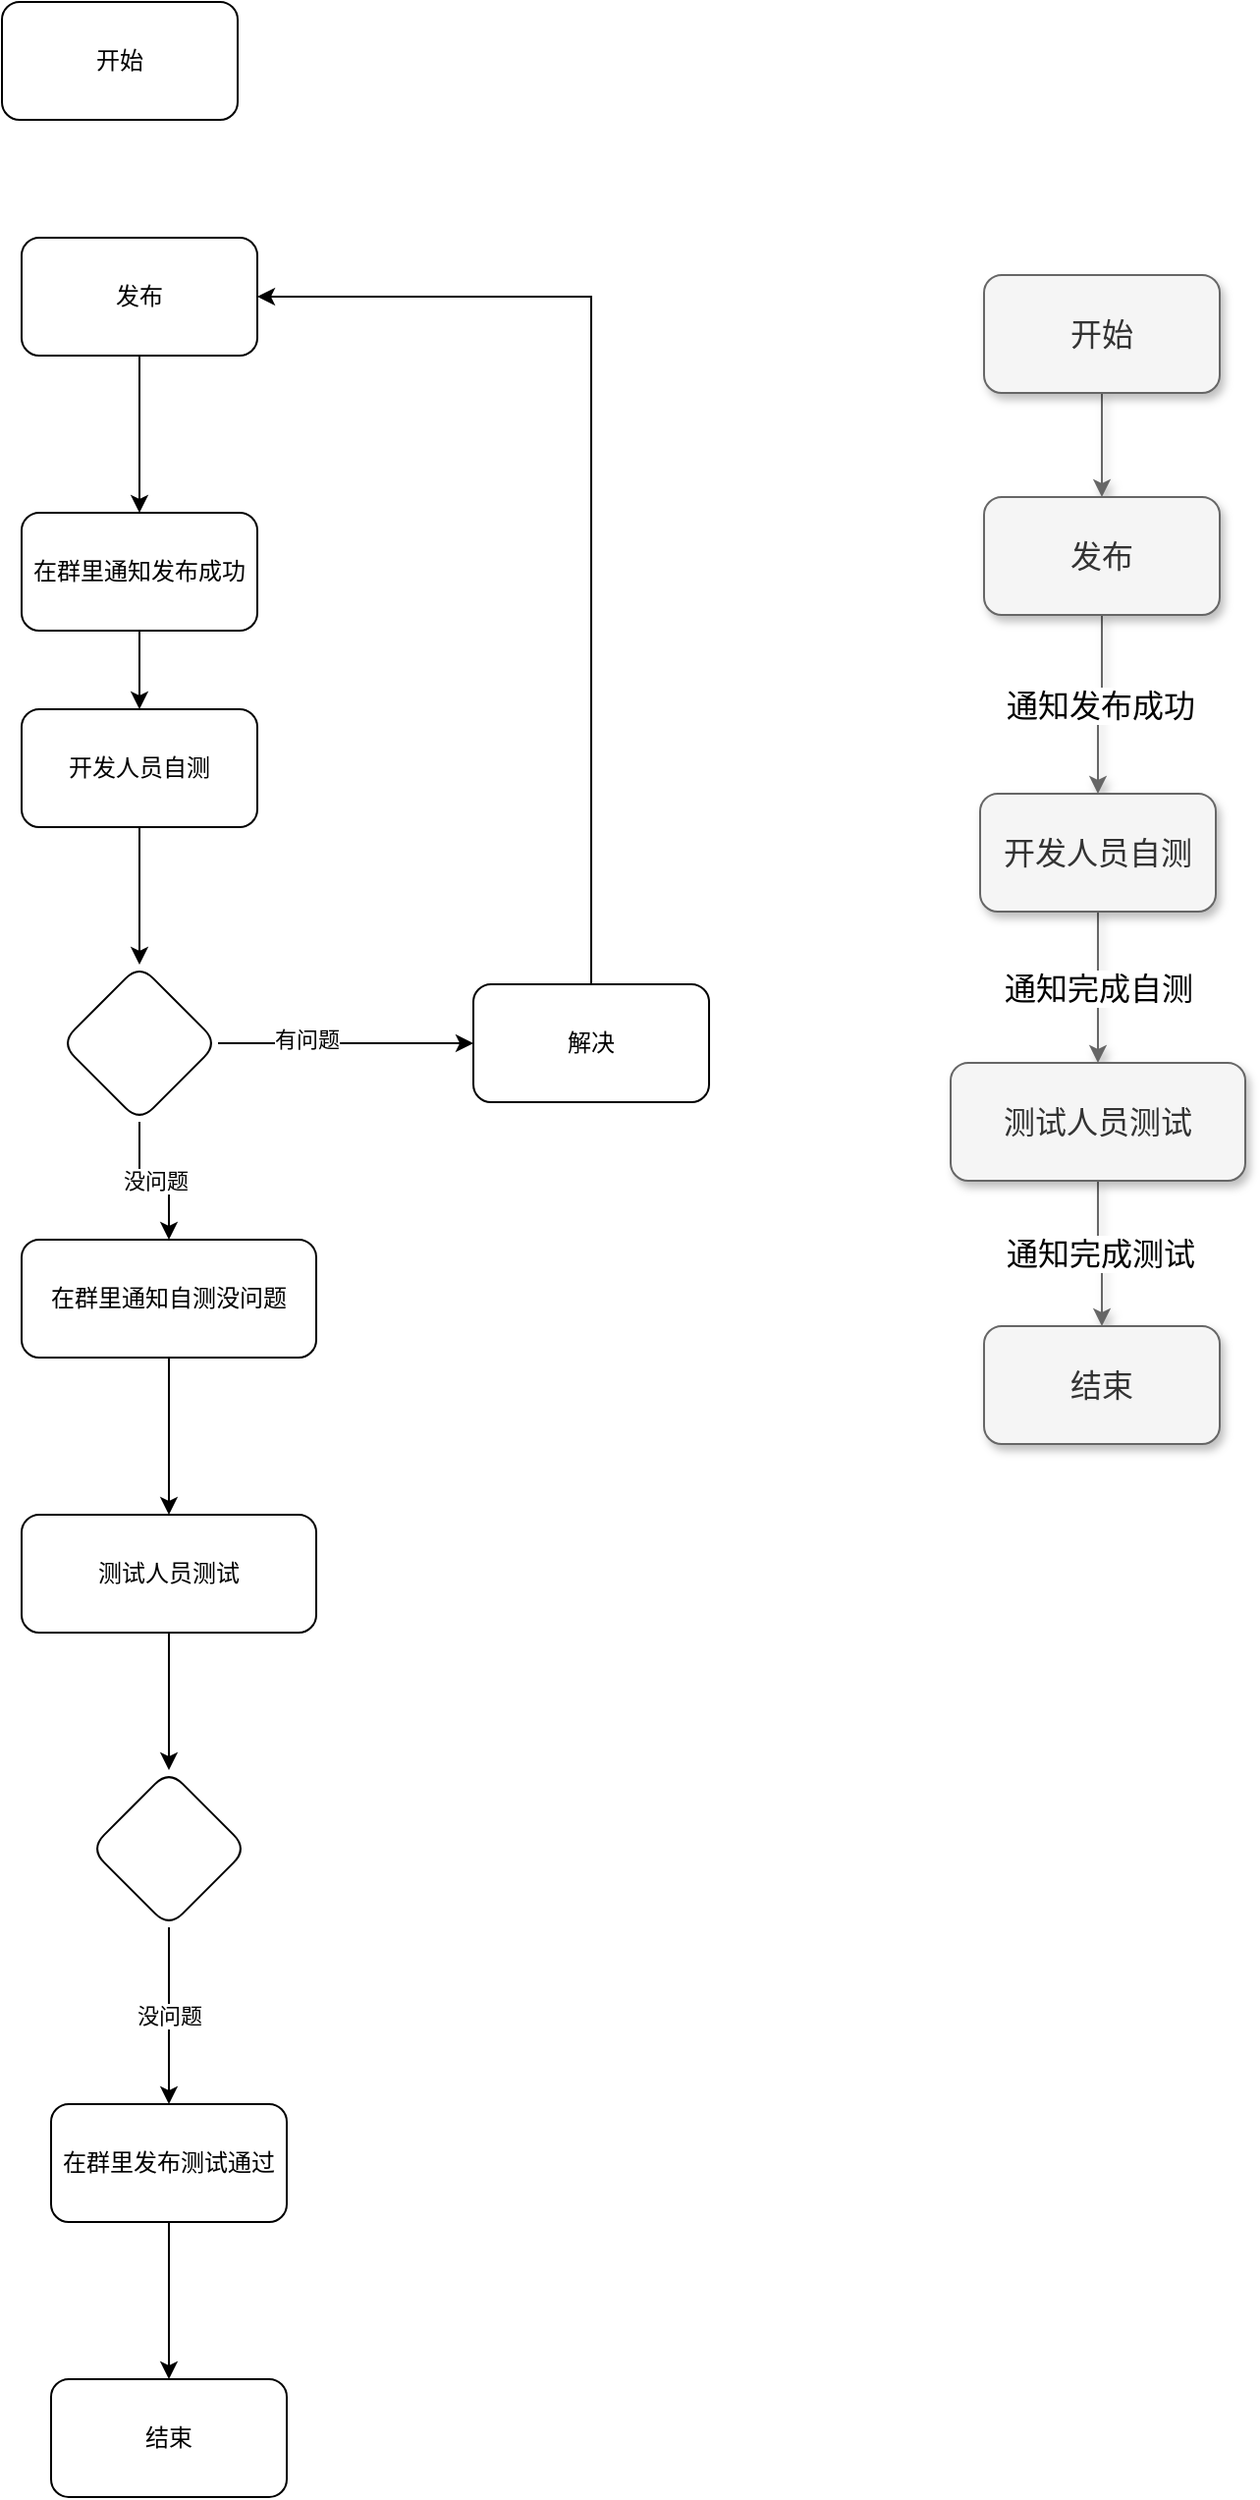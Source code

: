 <mxfile version="21.1.2" type="github">
  <diagram name="第 1 页" id="pXbuFF_97KaR43waZVra">
    <mxGraphModel dx="2034" dy="2275" grid="0" gridSize="10" guides="1" tooltips="1" connect="1" arrows="1" fold="1" page="1" pageScale="1" pageWidth="827" pageHeight="1169" math="0" shadow="0">
      <root>
        <mxCell id="0" />
        <mxCell id="1" parent="0" />
        <mxCell id="yNEr6SSJJc8rayybtK6T-3" value="开始" style="rounded=1;whiteSpace=wrap;html=1;" vertex="1" parent="1">
          <mxGeometry x="73" y="-797" width="120" height="60" as="geometry" />
        </mxCell>
        <mxCell id="yNEr6SSJJc8rayybtK6T-17" value="" style="edgeStyle=orthogonalEdgeStyle;rounded=0;orthogonalLoop=1;jettySize=auto;html=1;" edge="1" parent="1" source="yNEr6SSJJc8rayybtK6T-4" target="yNEr6SSJJc8rayybtK6T-16">
          <mxGeometry relative="1" as="geometry" />
        </mxCell>
        <mxCell id="yNEr6SSJJc8rayybtK6T-4" value="发布" style="rounded=1;whiteSpace=wrap;html=1;" vertex="1" parent="1">
          <mxGeometry x="83" y="-677" width="120" height="60" as="geometry" />
        </mxCell>
        <mxCell id="yNEr6SSJJc8rayybtK6T-7" value="" style="edgeStyle=orthogonalEdgeStyle;rounded=0;orthogonalLoop=1;jettySize=auto;html=1;" edge="1" parent="1" source="yNEr6SSJJc8rayybtK6T-5" target="yNEr6SSJJc8rayybtK6T-6">
          <mxGeometry relative="1" as="geometry" />
        </mxCell>
        <mxCell id="yNEr6SSJJc8rayybtK6T-5" value="开发人员自测" style="rounded=1;whiteSpace=wrap;html=1;" vertex="1" parent="1">
          <mxGeometry x="83" y="-437" width="120" height="60" as="geometry" />
        </mxCell>
        <mxCell id="yNEr6SSJJc8rayybtK6T-9" value="" style="edgeStyle=orthogonalEdgeStyle;rounded=0;orthogonalLoop=1;jettySize=auto;html=1;" edge="1" parent="1" source="yNEr6SSJJc8rayybtK6T-6" target="yNEr6SSJJc8rayybtK6T-8">
          <mxGeometry relative="1" as="geometry" />
        </mxCell>
        <mxCell id="yNEr6SSJJc8rayybtK6T-11" value="有问题" style="edgeLabel;html=1;align=center;verticalAlign=middle;resizable=0;points=[];" vertex="1" connectable="0" parent="yNEr6SSJJc8rayybtK6T-9">
          <mxGeometry x="-0.307" y="2" relative="1" as="geometry">
            <mxPoint as="offset" />
          </mxGeometry>
        </mxCell>
        <mxCell id="yNEr6SSJJc8rayybtK6T-14" value="没问题" style="edgeStyle=orthogonalEdgeStyle;rounded=0;orthogonalLoop=1;jettySize=auto;html=1;" edge="1" parent="1" source="yNEr6SSJJc8rayybtK6T-6" target="yNEr6SSJJc8rayybtK6T-13">
          <mxGeometry relative="1" as="geometry" />
        </mxCell>
        <mxCell id="yNEr6SSJJc8rayybtK6T-6" value="" style="rhombus;whiteSpace=wrap;html=1;rounded=1;" vertex="1" parent="1">
          <mxGeometry x="103" y="-307" width="80" height="80" as="geometry" />
        </mxCell>
        <mxCell id="yNEr6SSJJc8rayybtK6T-12" style="edgeStyle=orthogonalEdgeStyle;rounded=0;orthogonalLoop=1;jettySize=auto;html=1;entryX=1;entryY=0.5;entryDx=0;entryDy=0;" edge="1" parent="1" source="yNEr6SSJJc8rayybtK6T-8" target="yNEr6SSJJc8rayybtK6T-4">
          <mxGeometry relative="1" as="geometry">
            <mxPoint x="483" y="-637" as="targetPoint" />
            <Array as="points">
              <mxPoint x="373" y="-647" />
            </Array>
          </mxGeometry>
        </mxCell>
        <mxCell id="yNEr6SSJJc8rayybtK6T-8" value="解决" style="whiteSpace=wrap;html=1;rounded=1;" vertex="1" parent="1">
          <mxGeometry x="313" y="-297" width="120" height="60" as="geometry" />
        </mxCell>
        <mxCell id="yNEr6SSJJc8rayybtK6T-20" value="" style="edgeStyle=orthogonalEdgeStyle;rounded=0;orthogonalLoop=1;jettySize=auto;html=1;" edge="1" parent="1" source="yNEr6SSJJc8rayybtK6T-13" target="yNEr6SSJJc8rayybtK6T-19">
          <mxGeometry relative="1" as="geometry" />
        </mxCell>
        <mxCell id="yNEr6SSJJc8rayybtK6T-13" value="在群里通知自测没问题" style="whiteSpace=wrap;html=1;rounded=1;" vertex="1" parent="1">
          <mxGeometry x="83" y="-167" width="150" height="60" as="geometry" />
        </mxCell>
        <mxCell id="yNEr6SSJJc8rayybtK6T-18" value="" style="edgeStyle=orthogonalEdgeStyle;rounded=0;orthogonalLoop=1;jettySize=auto;html=1;" edge="1" parent="1" source="yNEr6SSJJc8rayybtK6T-16" target="yNEr6SSJJc8rayybtK6T-5">
          <mxGeometry relative="1" as="geometry" />
        </mxCell>
        <mxCell id="yNEr6SSJJc8rayybtK6T-16" value="在群里通知发布成功" style="whiteSpace=wrap;html=1;rounded=1;" vertex="1" parent="1">
          <mxGeometry x="83" y="-537" width="120" height="60" as="geometry" />
        </mxCell>
        <mxCell id="yNEr6SSJJc8rayybtK6T-22" value="" style="edgeStyle=orthogonalEdgeStyle;rounded=0;orthogonalLoop=1;jettySize=auto;html=1;" edge="1" parent="1" source="yNEr6SSJJc8rayybtK6T-19" target="yNEr6SSJJc8rayybtK6T-21">
          <mxGeometry relative="1" as="geometry" />
        </mxCell>
        <mxCell id="yNEr6SSJJc8rayybtK6T-19" value="测试人员测试" style="whiteSpace=wrap;html=1;rounded=1;" vertex="1" parent="1">
          <mxGeometry x="83" y="-27" width="150" height="60" as="geometry" />
        </mxCell>
        <mxCell id="yNEr6SSJJc8rayybtK6T-24" value="没问题" style="edgeStyle=orthogonalEdgeStyle;rounded=0;orthogonalLoop=1;jettySize=auto;html=1;" edge="1" parent="1" source="yNEr6SSJJc8rayybtK6T-21" target="yNEr6SSJJc8rayybtK6T-23">
          <mxGeometry relative="1" as="geometry" />
        </mxCell>
        <mxCell id="yNEr6SSJJc8rayybtK6T-21" value="" style="rhombus;whiteSpace=wrap;html=1;rounded=1;" vertex="1" parent="1">
          <mxGeometry x="118" y="103" width="80" height="80" as="geometry" />
        </mxCell>
        <mxCell id="yNEr6SSJJc8rayybtK6T-26" value="" style="edgeStyle=orthogonalEdgeStyle;rounded=0;orthogonalLoop=1;jettySize=auto;html=1;" edge="1" parent="1" source="yNEr6SSJJc8rayybtK6T-23" target="yNEr6SSJJc8rayybtK6T-25">
          <mxGeometry relative="1" as="geometry" />
        </mxCell>
        <mxCell id="yNEr6SSJJc8rayybtK6T-23" value="在群里发布测试通过" style="whiteSpace=wrap;html=1;rounded=1;" vertex="1" parent="1">
          <mxGeometry x="98" y="273" width="120" height="60" as="geometry" />
        </mxCell>
        <mxCell id="yNEr6SSJJc8rayybtK6T-25" value="结束" style="whiteSpace=wrap;html=1;rounded=1;" vertex="1" parent="1">
          <mxGeometry x="98" y="413" width="120" height="60" as="geometry" />
        </mxCell>
        <mxCell id="yNEr6SSJJc8rayybtK6T-49" value="" style="edgeStyle=orthogonalEdgeStyle;rounded=0;orthogonalLoop=1;jettySize=auto;html=1;fontSize=16;fillColor=#f5f5f5;strokeColor=#666666;shadow=1;" edge="1" parent="1" source="yNEr6SSJJc8rayybtK6T-27" target="yNEr6SSJJc8rayybtK6T-29">
          <mxGeometry relative="1" as="geometry" />
        </mxCell>
        <mxCell id="yNEr6SSJJc8rayybtK6T-27" value="开始" style="rounded=1;whiteSpace=wrap;html=1;fontSize=16;fillColor=#f5f5f5;fontColor=#333333;strokeColor=#666666;shadow=1;" vertex="1" parent="1">
          <mxGeometry x="573" y="-658" width="120" height="60" as="geometry" />
        </mxCell>
        <mxCell id="yNEr6SSJJc8rayybtK6T-50" value="通知发布成功" style="edgeStyle=orthogonalEdgeStyle;rounded=0;orthogonalLoop=1;jettySize=auto;html=1;fontSize=16;fillColor=#f5f5f5;strokeColor=#666666;shadow=1;" edge="1" parent="1" source="yNEr6SSJJc8rayybtK6T-29" target="yNEr6SSJJc8rayybtK6T-31">
          <mxGeometry relative="1" as="geometry" />
        </mxCell>
        <mxCell id="yNEr6SSJJc8rayybtK6T-29" value="发布" style="rounded=1;whiteSpace=wrap;html=1;fontSize=16;fillColor=#f5f5f5;fontColor=#333333;strokeColor=#666666;shadow=1;" vertex="1" parent="1">
          <mxGeometry x="573" y="-545" width="120" height="60" as="geometry" />
        </mxCell>
        <mxCell id="yNEr6SSJJc8rayybtK6T-51" value="通知完成自测" style="edgeStyle=orthogonalEdgeStyle;rounded=0;orthogonalLoop=1;jettySize=auto;html=1;fontSize=16;fillColor=#f5f5f5;strokeColor=#666666;shadow=1;" edge="1" parent="1" source="yNEr6SSJJc8rayybtK6T-31" target="yNEr6SSJJc8rayybtK6T-43">
          <mxGeometry relative="1" as="geometry" />
        </mxCell>
        <mxCell id="yNEr6SSJJc8rayybtK6T-31" value="开发人员自测" style="rounded=1;whiteSpace=wrap;html=1;fontSize=16;fillColor=#f5f5f5;fontColor=#333333;strokeColor=#666666;shadow=1;" vertex="1" parent="1">
          <mxGeometry x="571" y="-394" width="120" height="60" as="geometry" />
        </mxCell>
        <mxCell id="yNEr6SSJJc8rayybtK6T-52" value="通知完成测试" style="edgeStyle=orthogonalEdgeStyle;rounded=0;orthogonalLoop=1;jettySize=auto;html=1;fontSize=16;fillColor=#f5f5f5;strokeColor=#666666;shadow=1;" edge="1" parent="1" source="yNEr6SSJJc8rayybtK6T-43" target="yNEr6SSJJc8rayybtK6T-48">
          <mxGeometry relative="1" as="geometry" />
        </mxCell>
        <mxCell id="yNEr6SSJJc8rayybtK6T-43" value="测试人员测试" style="whiteSpace=wrap;html=1;rounded=1;fontSize=16;fillColor=#f5f5f5;fontColor=#333333;strokeColor=#666666;shadow=1;" vertex="1" parent="1">
          <mxGeometry x="556" y="-257" width="150" height="60" as="geometry" />
        </mxCell>
        <mxCell id="yNEr6SSJJc8rayybtK6T-48" value="结束" style="whiteSpace=wrap;html=1;rounded=1;fontSize=16;fillColor=#f5f5f5;fontColor=#333333;strokeColor=#666666;shadow=1;" vertex="1" parent="1">
          <mxGeometry x="573" y="-123" width="120" height="60" as="geometry" />
        </mxCell>
      </root>
    </mxGraphModel>
  </diagram>
</mxfile>
